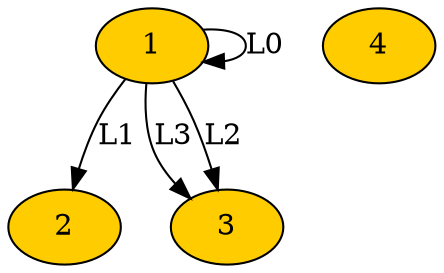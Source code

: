 digraph "G" {
n0 [pos="375.0,-195.0!", label=1, fillcolor="#FFCC00", style=filled];
n1 [pos="525.0,-195.0!", label=2, fillcolor="#FFCC00", style=filled];
n2 [pos="525.0,-315.0!", label=3, fillcolor="#FFCC00", style=filled];
n3 [pos="375.0,-315.0!", label=4, fillcolor="#FFCC00", style=filled];
n0 -> n1 [key=0, id=e0, color="#000000", label=L1];
n0 -> n2 [key=0, id=e1, color="#000000", label=L3];
n0 -> n2 [key=1, id=e2, color="#000000", label=L2];
n0 -> n0 [key=0, id=e3, color="#000000", label=L0];
}
